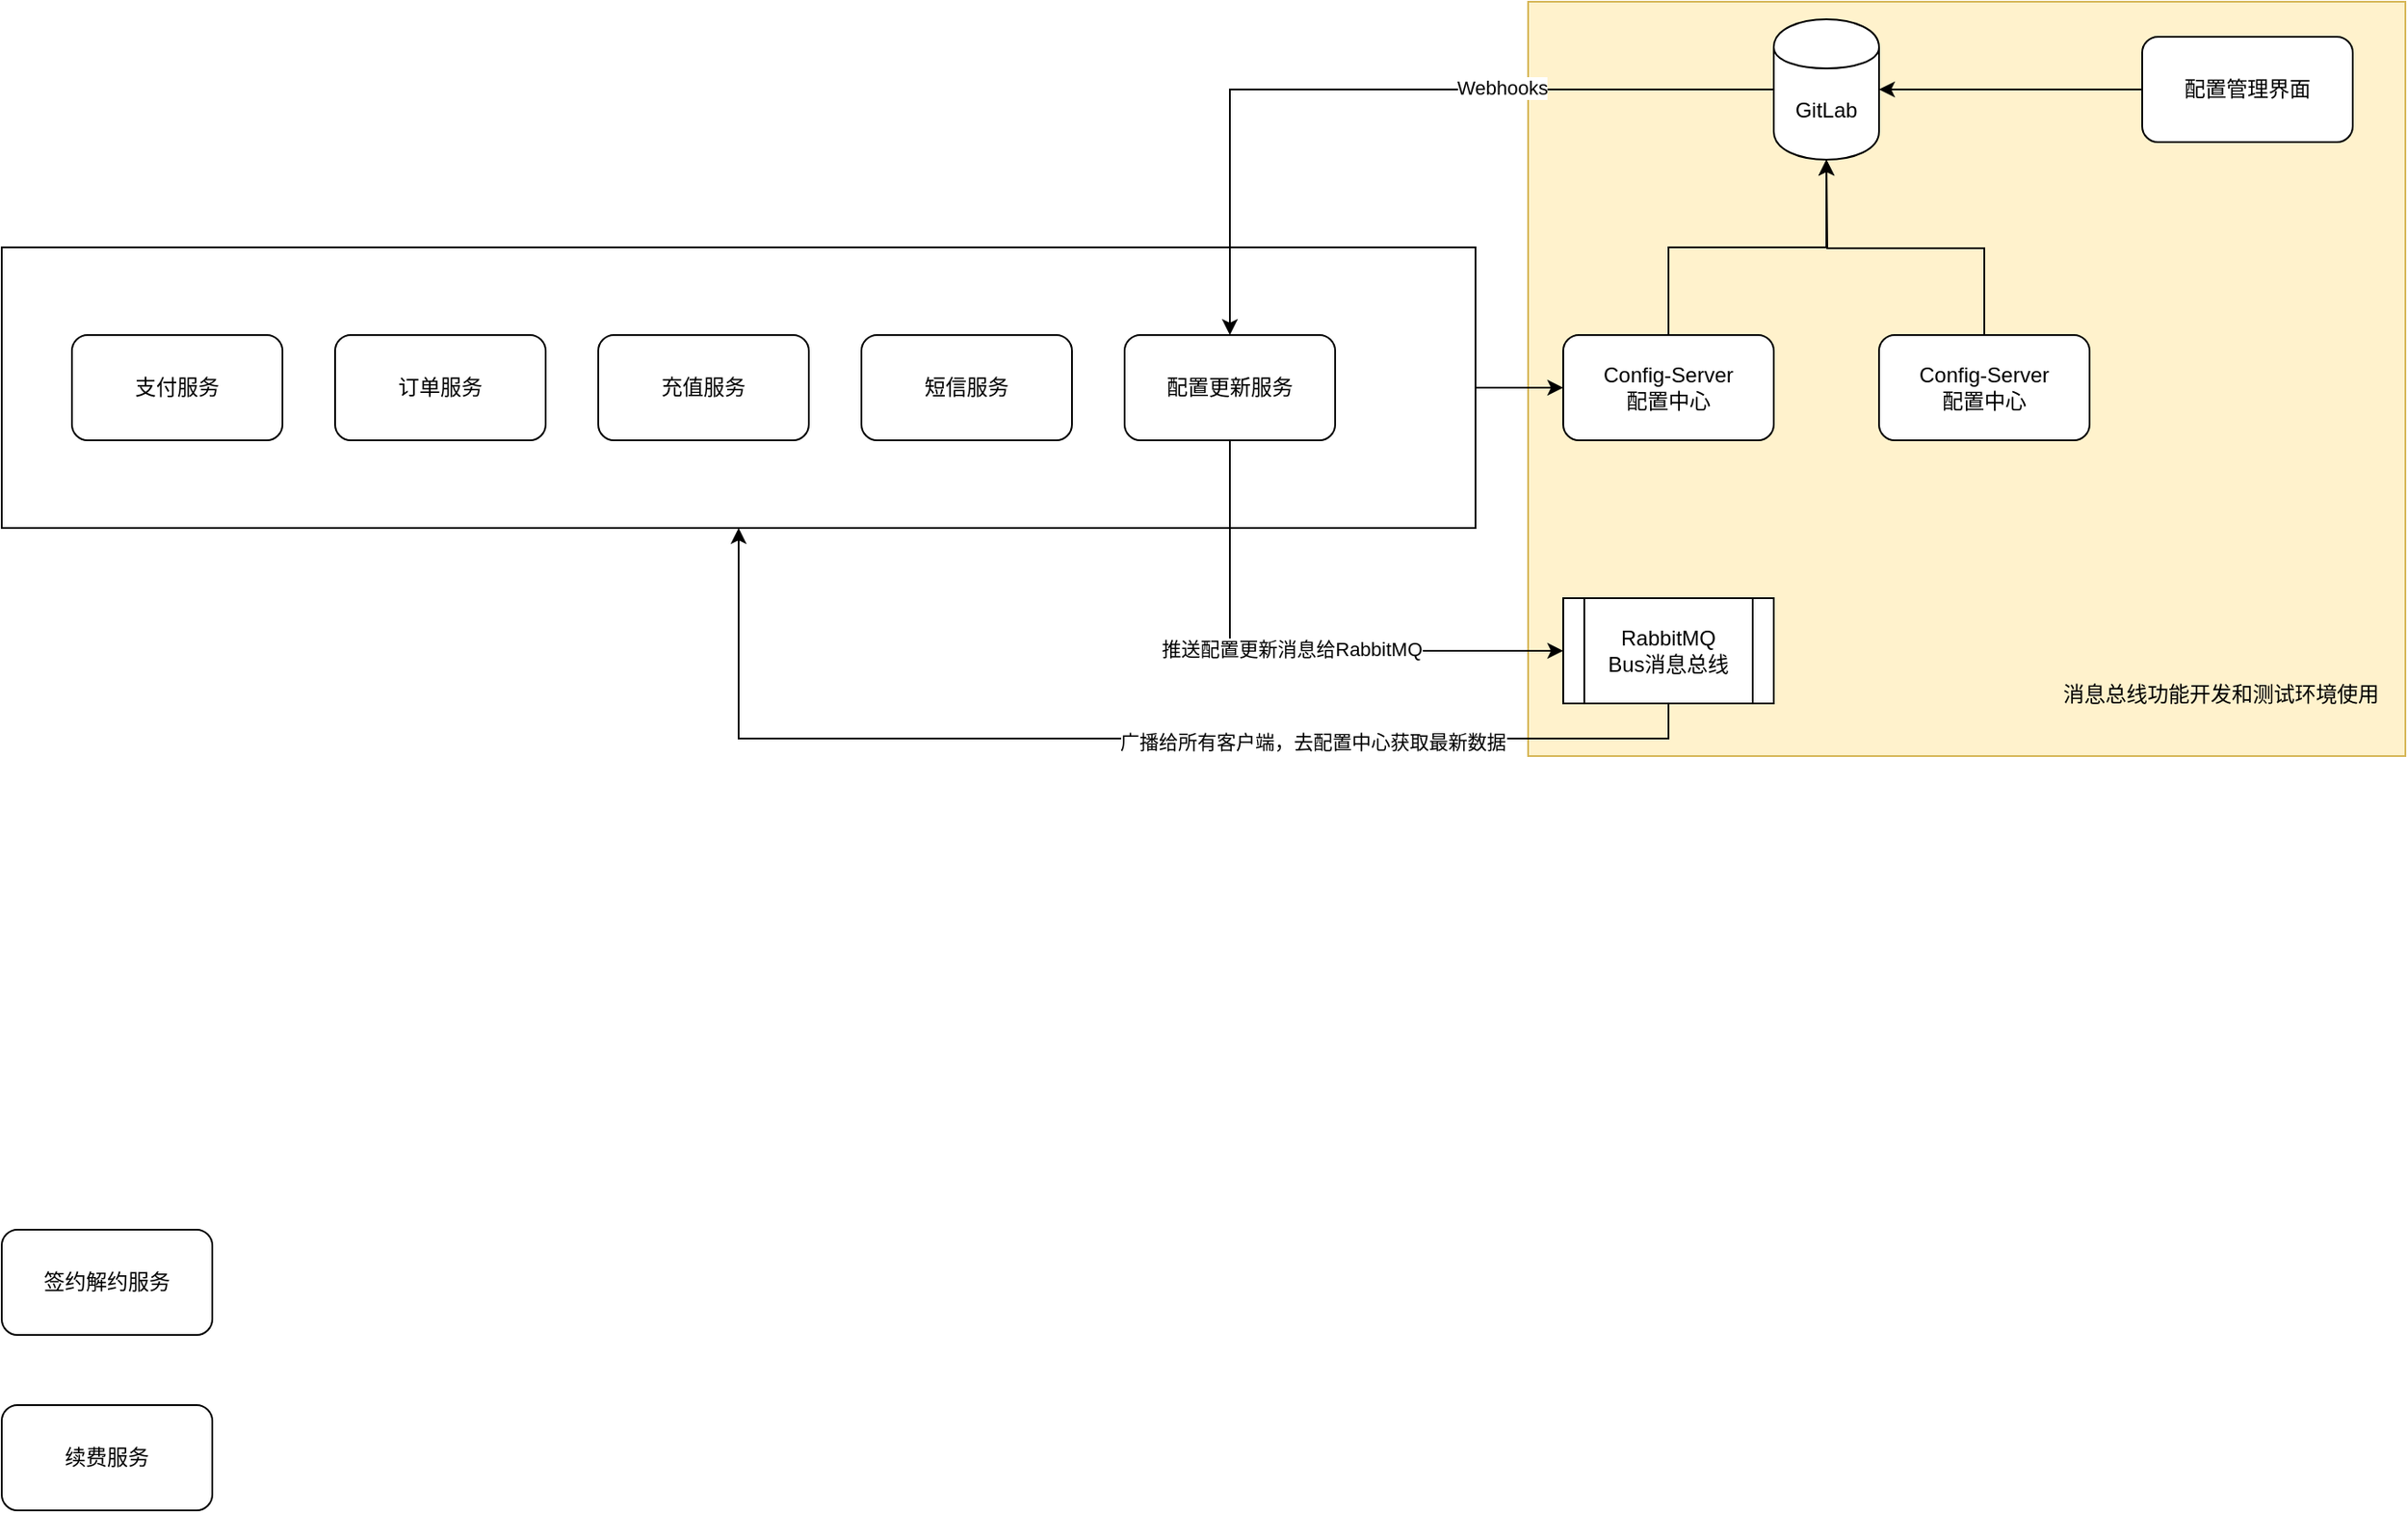<mxfile version="13.4.1" type="github">
  <diagram id="-CVjEVxWhJPWR4eMPzpt" name="第 1 页">
    <mxGraphModel dx="1571" dy="4463" grid="1" gridSize="10" guides="1" tooltips="1" connect="1" arrows="1" fold="1" page="1" pageScale="1" pageWidth="2339" pageHeight="3300" math="0" shadow="0">
      <root>
        <mxCell id="0" />
        <mxCell id="1" parent="0" />
        <mxCell id="9xwFCIThXrGrDdYYms6o-10" value="" style="rounded=0;whiteSpace=wrap;html=1;fillColor=#fff2cc;strokeColor=#d6b656;" vertex="1" parent="1">
          <mxGeometry x="990" y="-20" width="500" height="430" as="geometry" />
        </mxCell>
        <mxCell id="Hnjq49fYRcc2WeJgF6iZ-15" style="edgeStyle=orthogonalEdgeStyle;rounded=0;orthogonalLoop=1;jettySize=auto;html=1;entryX=0;entryY=0.5;entryDx=0;entryDy=0;" parent="1" source="Hnjq49fYRcc2WeJgF6iZ-14" target="Hnjq49fYRcc2WeJgF6iZ-4" edge="1">
          <mxGeometry relative="1" as="geometry" />
        </mxCell>
        <mxCell id="Hnjq49fYRcc2WeJgF6iZ-14" value="" style="rounded=0;whiteSpace=wrap;html=1;" parent="1" vertex="1">
          <mxGeometry x="120" y="120" width="840" height="160" as="geometry" />
        </mxCell>
        <mxCell id="9xwFCIThXrGrDdYYms6o-3" style="edgeStyle=orthogonalEdgeStyle;rounded=0;orthogonalLoop=1;jettySize=auto;html=1;exitX=0;exitY=0.5;exitDx=0;exitDy=0;" edge="1" parent="1" source="Hnjq49fYRcc2WeJgF6iZ-1" target="9xwFCIThXrGrDdYYms6o-6">
          <mxGeometry relative="1" as="geometry" />
        </mxCell>
        <mxCell id="9xwFCIThXrGrDdYYms6o-4" value="Webhooks" style="edgeLabel;html=1;align=center;verticalAlign=middle;resizable=0;points=[];" vertex="1" connectable="0" parent="9xwFCIThXrGrDdYYms6o-3">
          <mxGeometry x="-0.311" y="-1" relative="1" as="geometry">
            <mxPoint as="offset" />
          </mxGeometry>
        </mxCell>
        <mxCell id="Hnjq49fYRcc2WeJgF6iZ-1" value="GitLab" style="shape=cylinder;whiteSpace=wrap;html=1;boundedLbl=1;backgroundOutline=1;" parent="1" vertex="1">
          <mxGeometry x="1130" y="-10" width="60" height="80" as="geometry" />
        </mxCell>
        <mxCell id="Hnjq49fYRcc2WeJgF6iZ-3" style="edgeStyle=orthogonalEdgeStyle;rounded=0;orthogonalLoop=1;jettySize=auto;html=1;exitX=0;exitY=0.5;exitDx=0;exitDy=0;" parent="1" source="Hnjq49fYRcc2WeJgF6iZ-2" target="Hnjq49fYRcc2WeJgF6iZ-1" edge="1">
          <mxGeometry relative="1" as="geometry" />
        </mxCell>
        <mxCell id="Hnjq49fYRcc2WeJgF6iZ-2" value="配置管理界面" style="rounded=1;whiteSpace=wrap;html=1;" parent="1" vertex="1">
          <mxGeometry x="1340" width="120" height="60" as="geometry" />
        </mxCell>
        <mxCell id="Hnjq49fYRcc2WeJgF6iZ-6" style="edgeStyle=orthogonalEdgeStyle;rounded=0;orthogonalLoop=1;jettySize=auto;html=1;exitX=0.5;exitY=0;exitDx=0;exitDy=0;entryX=0.5;entryY=1;entryDx=0;entryDy=0;" parent="1" source="Hnjq49fYRcc2WeJgF6iZ-4" target="Hnjq49fYRcc2WeJgF6iZ-1" edge="1">
          <mxGeometry relative="1" as="geometry" />
        </mxCell>
        <mxCell id="Hnjq49fYRcc2WeJgF6iZ-4" value="Config-Server&lt;br&gt;配置中心" style="rounded=1;whiteSpace=wrap;html=1;" parent="1" vertex="1">
          <mxGeometry x="1010" y="170" width="120" height="60" as="geometry" />
        </mxCell>
        <mxCell id="Hnjq49fYRcc2WeJgF6iZ-7" style="edgeStyle=orthogonalEdgeStyle;rounded=0;orthogonalLoop=1;jettySize=auto;html=1;exitX=0.5;exitY=0;exitDx=0;exitDy=0;" parent="1" source="Hnjq49fYRcc2WeJgF6iZ-5" edge="1">
          <mxGeometry relative="1" as="geometry">
            <mxPoint x="1160" y="70" as="targetPoint" />
          </mxGeometry>
        </mxCell>
        <mxCell id="Hnjq49fYRcc2WeJgF6iZ-5" value="Config-Server&lt;br&gt;配置中心" style="rounded=1;whiteSpace=wrap;html=1;" parent="1" vertex="1">
          <mxGeometry x="1190" y="170" width="120" height="60" as="geometry" />
        </mxCell>
        <mxCell id="Hnjq49fYRcc2WeJgF6iZ-8" value="支付服务" style="rounded=1;whiteSpace=wrap;html=1;" parent="1" vertex="1">
          <mxGeometry x="160" y="170" width="120" height="60" as="geometry" />
        </mxCell>
        <mxCell id="Hnjq49fYRcc2WeJgF6iZ-9" value="订单服务" style="rounded=1;whiteSpace=wrap;html=1;" parent="1" vertex="1">
          <mxGeometry x="310" y="170" width="120" height="60" as="geometry" />
        </mxCell>
        <mxCell id="Hnjq49fYRcc2WeJgF6iZ-10" value="签约解约服务" style="rounded=1;whiteSpace=wrap;html=1;" parent="1" vertex="1">
          <mxGeometry x="120" y="680" width="120" height="60" as="geometry" />
        </mxCell>
        <mxCell id="Hnjq49fYRcc2WeJgF6iZ-11" value="短信服务" style="rounded=1;whiteSpace=wrap;html=1;" parent="1" vertex="1">
          <mxGeometry x="610" y="170" width="120" height="60" as="geometry" />
        </mxCell>
        <mxCell id="Hnjq49fYRcc2WeJgF6iZ-12" value="续费服务" style="rounded=1;whiteSpace=wrap;html=1;" parent="1" vertex="1">
          <mxGeometry x="120" y="780" width="120" height="60" as="geometry" />
        </mxCell>
        <mxCell id="Hnjq49fYRcc2WeJgF6iZ-13" value="充值服务" style="rounded=1;whiteSpace=wrap;html=1;" parent="1" vertex="1">
          <mxGeometry x="460" y="170" width="120" height="60" as="geometry" />
        </mxCell>
        <mxCell id="9xwFCIThXrGrDdYYms6o-8" style="edgeStyle=orthogonalEdgeStyle;rounded=0;orthogonalLoop=1;jettySize=auto;html=1;exitX=0.5;exitY=1;exitDx=0;exitDy=0;entryX=0.5;entryY=1;entryDx=0;entryDy=0;" edge="1" parent="1" source="Hnjq49fYRcc2WeJgF6iZ-16" target="Hnjq49fYRcc2WeJgF6iZ-14">
          <mxGeometry relative="1" as="geometry" />
        </mxCell>
        <mxCell id="9xwFCIThXrGrDdYYms6o-9" value="广播给所有客户端，去配置中心获取最新数据" style="edgeLabel;html=1;align=center;verticalAlign=middle;resizable=0;points=[];" vertex="1" connectable="0" parent="9xwFCIThXrGrDdYYms6o-8">
          <mxGeometry x="-0.334" y="2" relative="1" as="geometry">
            <mxPoint as="offset" />
          </mxGeometry>
        </mxCell>
        <mxCell id="Hnjq49fYRcc2WeJgF6iZ-16" value="RabbitMQ&lt;br&gt;Bus消息总线" style="shape=process;whiteSpace=wrap;html=1;backgroundOutline=1;" parent="1" vertex="1">
          <mxGeometry x="1010" y="320" width="120" height="60" as="geometry" />
        </mxCell>
        <mxCell id="9xwFCIThXrGrDdYYms6o-6" value="配置更新服务" style="rounded=1;whiteSpace=wrap;html=1;" vertex="1" parent="1">
          <mxGeometry x="760" y="170" width="120" height="60" as="geometry" />
        </mxCell>
        <mxCell id="9xwFCIThXrGrDdYYms6o-5" style="edgeStyle=orthogonalEdgeStyle;rounded=0;orthogonalLoop=1;jettySize=auto;html=1;exitX=0.5;exitY=1;exitDx=0;exitDy=0;entryX=0;entryY=0.5;entryDx=0;entryDy=0;" edge="1" parent="1" source="9xwFCIThXrGrDdYYms6o-6" target="Hnjq49fYRcc2WeJgF6iZ-16">
          <mxGeometry relative="1" as="geometry" />
        </mxCell>
        <mxCell id="9xwFCIThXrGrDdYYms6o-7" value="推送配置更新消息给RabbitMQ" style="edgeLabel;html=1;align=center;verticalAlign=middle;resizable=0;points=[];" vertex="1" connectable="0" parent="9xwFCIThXrGrDdYYms6o-5">
          <mxGeometry x="-0.232" y="35" relative="1" as="geometry">
            <mxPoint as="offset" />
          </mxGeometry>
        </mxCell>
        <mxCell id="9xwFCIThXrGrDdYYms6o-11" value="消息总线功能开发和测试环境使用" style="text;html=1;strokeColor=none;fillColor=none;align=center;verticalAlign=middle;whiteSpace=wrap;rounded=0;" vertex="1" parent="1">
          <mxGeometry x="1290" y="370" width="190" height="10" as="geometry" />
        </mxCell>
      </root>
    </mxGraphModel>
  </diagram>
</mxfile>

